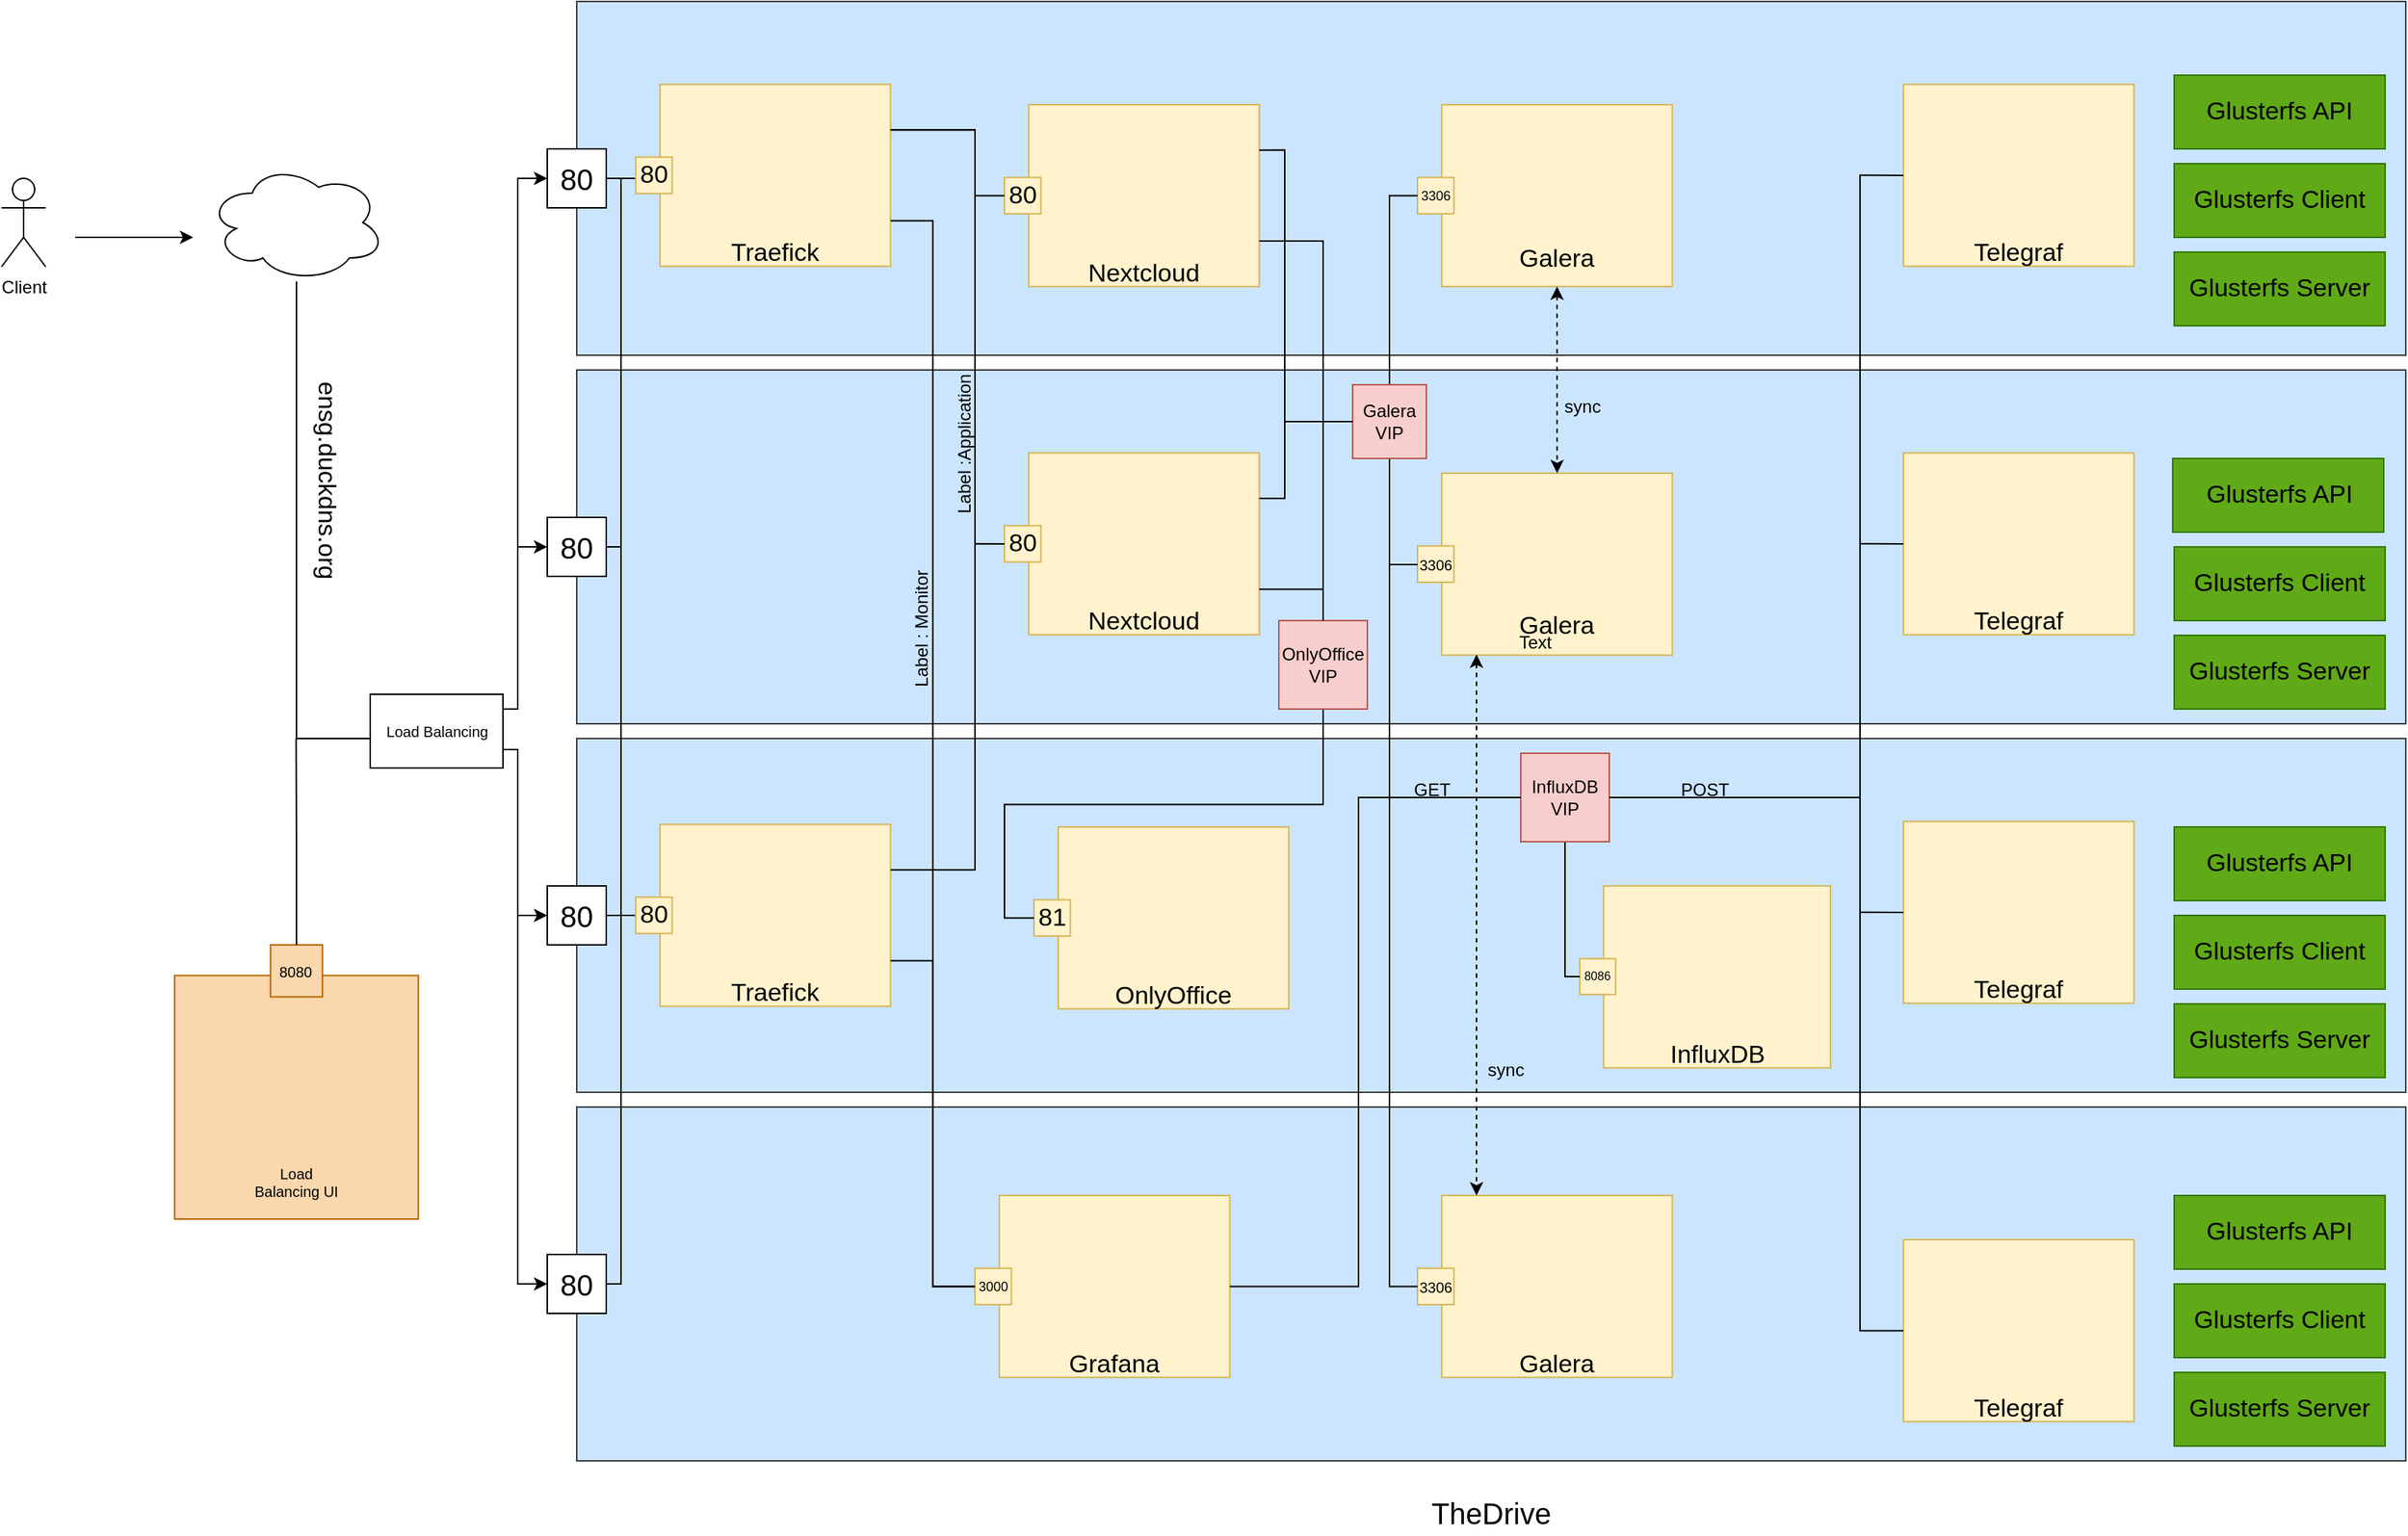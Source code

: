 <mxfile version="16.5.6" type="github">
  <diagram id="uSSf6d4gXcC3axAi4T38" name="Page-1">
    <mxGraphModel dx="920" dy="921" grid="1" gridSize="10" guides="1" tooltips="1" connect="1" arrows="1" fold="1" page="1" pageScale="1" pageWidth="827" pageHeight="1169" math="0" shadow="0">
      <root>
        <mxCell id="0" />
        <mxCell id="1" parent="0" />
        <mxCell id="GVOFtaDocg-hXBosBqJG-1" value="Client" style="shape=umlActor;verticalLabelPosition=bottom;verticalAlign=top;html=1;outlineConnect=0;" parent="1" vertex="1">
          <mxGeometry x="30" y="140" width="30" height="60" as="geometry" />
        </mxCell>
        <mxCell id="GVOFtaDocg-hXBosBqJG-21" style="edgeStyle=orthogonalEdgeStyle;rounded=0;orthogonalLoop=1;jettySize=auto;html=1;fontSize=17;" parent="1" source="GVOFtaDocg-hXBosBqJG-2" edge="1">
          <mxGeometry relative="1" as="geometry">
            <mxPoint x="290" y="520" as="targetPoint" />
            <Array as="points">
              <mxPoint x="230" y="520" />
            </Array>
          </mxGeometry>
        </mxCell>
        <mxCell id="GVOFtaDocg-hXBosBqJG-2" value="" style="ellipse;shape=cloud;whiteSpace=wrap;html=1;" parent="1" vertex="1">
          <mxGeometry x="170" y="130" width="120" height="80" as="geometry" />
        </mxCell>
        <mxCell id="GVOFtaDocg-hXBosBqJG-4" value="" style="endArrow=classic;html=1;rounded=0;" parent="1" edge="1">
          <mxGeometry width="50" height="50" relative="1" as="geometry">
            <mxPoint x="80" y="180" as="sourcePoint" />
            <mxPoint x="160" y="180" as="targetPoint" />
          </mxGeometry>
        </mxCell>
        <mxCell id="GVOFtaDocg-hXBosBqJG-26" value="ensg.duckdns.org" style="text;html=1;strokeColor=none;fillColor=none;align=center;verticalAlign=middle;whiteSpace=wrap;rounded=0;fontSize=17;rotation=90;" parent="1" vertex="1">
          <mxGeometry x="220" y="330" width="60" height="30" as="geometry" />
        </mxCell>
        <mxCell id="GVOFtaDocg-hXBosBqJG-6" value="TheDrive" style="text;html=1;strokeColor=none;fillColor=none;align=center;verticalAlign=middle;whiteSpace=wrap;rounded=0;fontSize=20;" parent="1" vertex="1">
          <mxGeometry x="1010" y="1030" width="60" height="30" as="geometry" />
        </mxCell>
        <mxCell id="GVOFtaDocg-hXBosBqJG-7" value="" style="rounded=0;whiteSpace=wrap;html=1;fontSize=20;fillColor=#cce5ff;strokeColor=#36393d;" parent="1" vertex="1">
          <mxGeometry x="420" y="20" width="1240" height="240" as="geometry" />
        </mxCell>
        <mxCell id="GVOFtaDocg-hXBosBqJG-8" value="" style="rounded=0;whiteSpace=wrap;html=1;fontSize=20;fillColor=#cce5ff;strokeColor=#36393d;" parent="1" vertex="1">
          <mxGeometry x="420" y="270" width="1240" height="240" as="geometry" />
        </mxCell>
        <mxCell id="GVOFtaDocg-hXBosBqJG-9" value="" style="rounded=0;whiteSpace=wrap;html=1;fontSize=20;fillColor=#cce5ff;strokeColor=#36393d;" parent="1" vertex="1">
          <mxGeometry x="420" y="520" width="1240" height="240" as="geometry" />
        </mxCell>
        <mxCell id="GVOFtaDocg-hXBosBqJG-10" value="" style="rounded=0;whiteSpace=wrap;html=1;fontSize=20;fillColor=#cce5ff;strokeColor=#36393d;" parent="1" vertex="1">
          <mxGeometry x="420" y="770" width="1240" height="240" as="geometry" />
        </mxCell>
        <mxCell id="GVOFtaDocg-hXBosBqJG-188" style="edgeStyle=orthogonalEdgeStyle;rounded=0;orthogonalLoop=1;jettySize=auto;html=1;exitX=1;exitY=0.5;exitDx=0;exitDy=0;entryX=0;entryY=0.5;entryDx=0;entryDy=0;fontSize=17;startArrow=none;startFill=0;endArrow=none;endFill=0;" parent="1" source="GVOFtaDocg-hXBosBqJG-11" target="GVOFtaDocg-hXBosBqJG-96" edge="1">
          <mxGeometry relative="1" as="geometry" />
        </mxCell>
        <mxCell id="GVOFtaDocg-hXBosBqJG-189" style="edgeStyle=orthogonalEdgeStyle;rounded=0;orthogonalLoop=1;jettySize=auto;html=1;exitX=1;exitY=0.5;exitDx=0;exitDy=0;entryX=0;entryY=0.5;entryDx=0;entryDy=0;fontSize=17;startArrow=none;startFill=0;endArrow=none;endFill=0;" parent="1" source="GVOFtaDocg-hXBosBqJG-11" target="GVOFtaDocg-hXBosBqJG-37" edge="1">
          <mxGeometry relative="1" as="geometry">
            <Array as="points">
              <mxPoint x="450" y="140" />
              <mxPoint x="450" y="640" />
            </Array>
          </mxGeometry>
        </mxCell>
        <mxCell id="GVOFtaDocg-hXBosBqJG-11" value="80" style="whiteSpace=wrap;html=1;aspect=fixed;fontSize=20;" parent="1" vertex="1">
          <mxGeometry x="400" y="120" width="40" height="40" as="geometry" />
        </mxCell>
        <mxCell id="GVOFtaDocg-hXBosBqJG-190" style="edgeStyle=orthogonalEdgeStyle;rounded=0;orthogonalLoop=1;jettySize=auto;html=1;exitX=1;exitY=0.5;exitDx=0;exitDy=0;fontSize=17;startArrow=none;startFill=0;endArrow=none;endFill=0;" parent="1" source="GVOFtaDocg-hXBosBqJG-12" edge="1">
          <mxGeometry relative="1" as="geometry">
            <mxPoint x="450" y="389.952" as="targetPoint" />
          </mxGeometry>
        </mxCell>
        <mxCell id="GVOFtaDocg-hXBosBqJG-12" value="80" style="whiteSpace=wrap;html=1;aspect=fixed;fontSize=20;" parent="1" vertex="1">
          <mxGeometry x="400" y="370" width="40" height="40" as="geometry" />
        </mxCell>
        <mxCell id="GVOFtaDocg-hXBosBqJG-191" style="edgeStyle=orthogonalEdgeStyle;rounded=0;orthogonalLoop=1;jettySize=auto;html=1;exitX=1;exitY=0.5;exitDx=0;exitDy=0;fontSize=17;startArrow=none;startFill=0;endArrow=none;endFill=0;" parent="1" source="GVOFtaDocg-hXBosBqJG-13" edge="1">
          <mxGeometry relative="1" as="geometry">
            <mxPoint x="450" y="639.952" as="targetPoint" />
          </mxGeometry>
        </mxCell>
        <mxCell id="GVOFtaDocg-hXBosBqJG-13" value="80" style="whiteSpace=wrap;html=1;aspect=fixed;fontSize=20;" parent="1" vertex="1">
          <mxGeometry x="400" y="620" width="40" height="40" as="geometry" />
        </mxCell>
        <mxCell id="GVOFtaDocg-hXBosBqJG-192" style="edgeStyle=orthogonalEdgeStyle;rounded=0;orthogonalLoop=1;jettySize=auto;html=1;exitX=1;exitY=0.5;exitDx=0;exitDy=0;fontSize=17;startArrow=none;startFill=0;endArrow=none;endFill=0;" parent="1" source="GVOFtaDocg-hXBosBqJG-14" edge="1">
          <mxGeometry relative="1" as="geometry">
            <mxPoint x="450" y="640.0" as="targetPoint" />
            <Array as="points">
              <mxPoint x="450" y="890" />
            </Array>
          </mxGeometry>
        </mxCell>
        <mxCell id="GVOFtaDocg-hXBosBqJG-14" value="80" style="whiteSpace=wrap;html=1;aspect=fixed;fontSize=20;" parent="1" vertex="1">
          <mxGeometry x="400" y="870" width="40" height="40" as="geometry" />
        </mxCell>
        <mxCell id="GVOFtaDocg-hXBosBqJG-22" style="edgeStyle=orthogonalEdgeStyle;rounded=0;orthogonalLoop=1;jettySize=auto;html=1;exitX=0.75;exitY=0;exitDx=0;exitDy=0;entryX=0;entryY=0.5;entryDx=0;entryDy=0;fontSize=17;" parent="1" target="GVOFtaDocg-hXBosBqJG-11" edge="1">
          <mxGeometry relative="1" as="geometry">
            <mxPoint x="370" y="500" as="sourcePoint" />
            <Array as="points">
              <mxPoint x="380" y="500" />
              <mxPoint x="380" y="140" />
            </Array>
          </mxGeometry>
        </mxCell>
        <mxCell id="GVOFtaDocg-hXBosBqJG-23" style="edgeStyle=orthogonalEdgeStyle;rounded=0;orthogonalLoop=1;jettySize=auto;html=1;exitX=1;exitY=0;exitDx=0;exitDy=0;entryX=0;entryY=0.5;entryDx=0;entryDy=0;fontSize=17;" parent="1" target="GVOFtaDocg-hXBosBqJG-12" edge="1">
          <mxGeometry relative="1" as="geometry">
            <mxPoint x="380" y="500" as="sourcePoint" />
            <Array as="points">
              <mxPoint x="380" y="390" />
            </Array>
          </mxGeometry>
        </mxCell>
        <mxCell id="GVOFtaDocg-hXBosBqJG-24" style="edgeStyle=orthogonalEdgeStyle;rounded=0;orthogonalLoop=1;jettySize=auto;html=1;exitX=1;exitY=0.75;exitDx=0;exitDy=0;entryX=0;entryY=0.5;entryDx=0;entryDy=0;fontSize=17;" parent="1" source="GVOFtaDocg-hXBosBqJG-207" target="GVOFtaDocg-hXBosBqJG-14" edge="1">
          <mxGeometry relative="1" as="geometry">
            <mxPoint x="370" y="540" as="sourcePoint" />
            <Array as="points">
              <mxPoint x="380" y="527" />
              <mxPoint x="380" y="890" />
            </Array>
          </mxGeometry>
        </mxCell>
        <mxCell id="GVOFtaDocg-hXBosBqJG-25" style="edgeStyle=orthogonalEdgeStyle;rounded=0;orthogonalLoop=1;jettySize=auto;html=1;exitX=1;exitY=1;exitDx=0;exitDy=0;entryX=0;entryY=0.5;entryDx=0;entryDy=0;fontSize=17;" parent="1" target="GVOFtaDocg-hXBosBqJG-13" edge="1">
          <mxGeometry relative="1" as="geometry">
            <mxPoint x="380" y="540" as="sourcePoint" />
            <Array as="points">
              <mxPoint x="380" y="640" />
            </Array>
          </mxGeometry>
        </mxCell>
        <mxCell id="GVOFtaDocg-hXBosBqJG-35" value="" style="group" parent="1" vertex="1" connectable="0">
          <mxGeometry x="460" y="578.25" width="172.74" height="127.5" as="geometry" />
        </mxCell>
        <mxCell id="GVOFtaDocg-hXBosBqJG-36" value="" style="rounded=0;whiteSpace=wrap;html=1;labelBackgroundColor=#99FFFF;fontSize=17;fillColor=#fff2cc;strokeColor=#d6b656;" parent="GVOFtaDocg-hXBosBqJG-35" vertex="1">
          <mxGeometry x="16.451" width="156.289" height="123.387" as="geometry" />
        </mxCell>
        <mxCell id="GVOFtaDocg-hXBosBqJG-37" value="80" style="whiteSpace=wrap;html=1;aspect=fixed;labelBackgroundColor=none;fontSize=17;fillColor=#fff2cc;strokeColor=#d6b656;" parent="GVOFtaDocg-hXBosBqJG-35" vertex="1">
          <mxGeometry y="49.355" width="24.677" height="24.677" as="geometry" />
        </mxCell>
        <mxCell id="GVOFtaDocg-hXBosBqJG-38" value="Traefick" style="text;html=1;align=center;verticalAlign=middle;whiteSpace=wrap;rounded=0;labelBackgroundColor=none;fontSize=17;" parent="GVOFtaDocg-hXBosBqJG-35" vertex="1">
          <mxGeometry x="69.919" y="102.823" width="49.354" height="24.677" as="geometry" />
        </mxCell>
        <mxCell id="GVOFtaDocg-hXBosBqJG-55" value="" style="group" parent="1" vertex="1" connectable="0">
          <mxGeometry x="1503" y="130" width="143" height="110" as="geometry" />
        </mxCell>
        <mxCell id="GVOFtaDocg-hXBosBqJG-52" value="" style="group" parent="GVOFtaDocg-hXBosBqJG-55" vertex="1" connectable="0">
          <mxGeometry y="60" width="143" height="50" as="geometry" />
        </mxCell>
        <mxCell id="GVOFtaDocg-hXBosBqJG-45" value="" style="rounded=0;whiteSpace=wrap;html=1;labelBackgroundColor=none;fontSize=17;fillColor=#60a917;strokeColor=#2D7600;fontColor=#ffffff;" parent="GVOFtaDocg-hXBosBqJG-52" vertex="1">
          <mxGeometry width="143" height="50" as="geometry" />
        </mxCell>
        <mxCell id="GVOFtaDocg-hXBosBqJG-46" value="Glusterfs Server" style="text;html=1;strokeColor=none;fillColor=none;align=center;verticalAlign=middle;whiteSpace=wrap;rounded=0;labelBackgroundColor=none;fontSize=17;" parent="GVOFtaDocg-hXBosBqJG-52" vertex="1">
          <mxGeometry y="10" width="143" height="30" as="geometry" />
        </mxCell>
        <mxCell id="GVOFtaDocg-hXBosBqJG-54" value="" style="group" parent="GVOFtaDocg-hXBosBqJG-55" vertex="1" connectable="0">
          <mxGeometry width="143" height="50" as="geometry" />
        </mxCell>
        <mxCell id="GVOFtaDocg-hXBosBqJG-49" value="" style="rounded=0;whiteSpace=wrap;html=1;labelBackgroundColor=none;fontSize=17;fillColor=#60a917;strokeColor=#2D7600;fontColor=#ffffff;" parent="GVOFtaDocg-hXBosBqJG-54" vertex="1">
          <mxGeometry width="143" height="50" as="geometry" />
        </mxCell>
        <mxCell id="GVOFtaDocg-hXBosBqJG-50" value="Glusterfs Client" style="text;html=1;strokeColor=none;fillColor=none;align=center;verticalAlign=middle;whiteSpace=wrap;rounded=0;labelBackgroundColor=none;fontSize=17;" parent="GVOFtaDocg-hXBosBqJG-54" vertex="1">
          <mxGeometry y="10" width="143" height="30" as="geometry" />
        </mxCell>
        <mxCell id="GVOFtaDocg-hXBosBqJG-56" value="" style="group" parent="1" vertex="1" connectable="0">
          <mxGeometry x="1503" y="390" width="143" height="110" as="geometry" />
        </mxCell>
        <mxCell id="GVOFtaDocg-hXBosBqJG-57" value="" style="group" parent="GVOFtaDocg-hXBosBqJG-56" vertex="1" connectable="0">
          <mxGeometry y="60" width="143" height="50" as="geometry" />
        </mxCell>
        <mxCell id="GVOFtaDocg-hXBosBqJG-58" value="" style="rounded=0;whiteSpace=wrap;html=1;labelBackgroundColor=none;fontSize=17;fillColor=#60a917;strokeColor=#2D7600;fontColor=#ffffff;" parent="GVOFtaDocg-hXBosBqJG-57" vertex="1">
          <mxGeometry width="143" height="50" as="geometry" />
        </mxCell>
        <mxCell id="GVOFtaDocg-hXBosBqJG-59" value="Glusterfs Server" style="text;html=1;strokeColor=none;fillColor=none;align=center;verticalAlign=middle;whiteSpace=wrap;rounded=0;labelBackgroundColor=none;fontSize=17;" parent="GVOFtaDocg-hXBosBqJG-57" vertex="1">
          <mxGeometry y="10" width="143" height="30" as="geometry" />
        </mxCell>
        <mxCell id="GVOFtaDocg-hXBosBqJG-60" value="" style="group" parent="GVOFtaDocg-hXBosBqJG-56" vertex="1" connectable="0">
          <mxGeometry width="143" height="50" as="geometry" />
        </mxCell>
        <mxCell id="GVOFtaDocg-hXBosBqJG-61" value="" style="rounded=0;whiteSpace=wrap;html=1;labelBackgroundColor=none;fontSize=17;fillColor=#60a917;strokeColor=#2D7600;fontColor=#ffffff;" parent="GVOFtaDocg-hXBosBqJG-60" vertex="1">
          <mxGeometry width="143" height="50" as="geometry" />
        </mxCell>
        <mxCell id="GVOFtaDocg-hXBosBqJG-62" value="Glusterfs Client" style="text;html=1;strokeColor=none;fillColor=none;align=center;verticalAlign=middle;whiteSpace=wrap;rounded=0;labelBackgroundColor=none;fontSize=17;" parent="GVOFtaDocg-hXBosBqJG-60" vertex="1">
          <mxGeometry y="10" width="143" height="30" as="geometry" />
        </mxCell>
        <mxCell id="GVOFtaDocg-hXBosBqJG-64" value="" style="group" parent="1" vertex="1" connectable="0">
          <mxGeometry x="1503" y="640" width="143" height="110" as="geometry" />
        </mxCell>
        <mxCell id="GVOFtaDocg-hXBosBqJG-65" value="" style="group" parent="GVOFtaDocg-hXBosBqJG-64" vertex="1" connectable="0">
          <mxGeometry y="60" width="143" height="50" as="geometry" />
        </mxCell>
        <mxCell id="GVOFtaDocg-hXBosBqJG-66" value="" style="rounded=0;whiteSpace=wrap;html=1;labelBackgroundColor=none;fontSize=17;fillColor=#60a917;strokeColor=#2D7600;fontColor=#ffffff;" parent="GVOFtaDocg-hXBosBqJG-65" vertex="1">
          <mxGeometry width="143" height="50" as="geometry" />
        </mxCell>
        <mxCell id="GVOFtaDocg-hXBosBqJG-67" value="Glusterfs Server" style="text;html=1;strokeColor=none;fillColor=none;align=center;verticalAlign=middle;whiteSpace=wrap;rounded=0;labelBackgroundColor=none;fontSize=17;" parent="GVOFtaDocg-hXBosBqJG-65" vertex="1">
          <mxGeometry y="10" width="143" height="30" as="geometry" />
        </mxCell>
        <mxCell id="GVOFtaDocg-hXBosBqJG-68" value="" style="group" parent="GVOFtaDocg-hXBosBqJG-64" vertex="1" connectable="0">
          <mxGeometry width="143" height="50" as="geometry" />
        </mxCell>
        <mxCell id="GVOFtaDocg-hXBosBqJG-69" value="" style="rounded=0;whiteSpace=wrap;html=1;labelBackgroundColor=none;fontSize=17;fillColor=#60a917;strokeColor=#2D7600;fontColor=#ffffff;" parent="GVOFtaDocg-hXBosBqJG-68" vertex="1">
          <mxGeometry width="143" height="50" as="geometry" />
        </mxCell>
        <mxCell id="GVOFtaDocg-hXBosBqJG-70" value="Glusterfs Client" style="text;html=1;strokeColor=none;fillColor=none;align=center;verticalAlign=middle;whiteSpace=wrap;rounded=0;labelBackgroundColor=none;fontSize=17;" parent="GVOFtaDocg-hXBosBqJG-68" vertex="1">
          <mxGeometry y="10" width="143" height="30" as="geometry" />
        </mxCell>
        <mxCell id="GVOFtaDocg-hXBosBqJG-72" value="" style="group" parent="1" vertex="1" connectable="0">
          <mxGeometry x="1503" y="950" width="143" height="50" as="geometry" />
        </mxCell>
        <mxCell id="GVOFtaDocg-hXBosBqJG-73" value="" style="rounded=0;whiteSpace=wrap;html=1;labelBackgroundColor=none;fontSize=17;fillColor=#60a917;strokeColor=#2D7600;fontColor=#ffffff;" parent="GVOFtaDocg-hXBosBqJG-72" vertex="1">
          <mxGeometry width="143" height="50" as="geometry" />
        </mxCell>
        <mxCell id="GVOFtaDocg-hXBosBqJG-74" value="Glusterfs Server" style="text;html=1;strokeColor=none;fillColor=none;align=center;verticalAlign=middle;whiteSpace=wrap;rounded=0;labelBackgroundColor=none;fontSize=17;" parent="GVOFtaDocg-hXBosBqJG-72" vertex="1">
          <mxGeometry y="10" width="143" height="30" as="geometry" />
        </mxCell>
        <mxCell id="GVOFtaDocg-hXBosBqJG-75" value="" style="group" parent="1" vertex="1" connectable="0">
          <mxGeometry x="1503" y="890" width="143" height="50" as="geometry" />
        </mxCell>
        <mxCell id="GVOFtaDocg-hXBosBqJG-76" value="" style="rounded=0;whiteSpace=wrap;html=1;labelBackgroundColor=none;fontSize=17;fillColor=#60a917;strokeColor=#2D7600;fontColor=#ffffff;" parent="GVOFtaDocg-hXBosBqJG-75" vertex="1">
          <mxGeometry width="143" height="50" as="geometry" />
        </mxCell>
        <mxCell id="GVOFtaDocg-hXBosBqJG-77" value="Glusterfs Client" style="text;html=1;strokeColor=none;fillColor=none;align=center;verticalAlign=middle;whiteSpace=wrap;rounded=0;labelBackgroundColor=none;fontSize=17;" parent="GVOFtaDocg-hXBosBqJG-75" vertex="1">
          <mxGeometry y="10" width="143" height="30" as="geometry" />
        </mxCell>
        <mxCell id="GVOFtaDocg-hXBosBqJG-79" value="" style="group" parent="1" vertex="1" connectable="0">
          <mxGeometry x="1503" y="830" width="143" height="50" as="geometry" />
        </mxCell>
        <mxCell id="GVOFtaDocg-hXBosBqJG-80" value="" style="rounded=0;whiteSpace=wrap;html=1;labelBackgroundColor=none;fontSize=17;fillColor=#60a917;strokeColor=#2D7600;fontColor=#ffffff;" parent="GVOFtaDocg-hXBosBqJG-79" vertex="1">
          <mxGeometry width="143" height="50" as="geometry" />
        </mxCell>
        <mxCell id="GVOFtaDocg-hXBosBqJG-81" value="Glusterfs API" style="text;html=1;strokeColor=none;fillColor=none;align=center;verticalAlign=middle;whiteSpace=wrap;rounded=0;labelBackgroundColor=none;fontSize=17;" parent="GVOFtaDocg-hXBosBqJG-79" vertex="1">
          <mxGeometry y="10" width="143" height="30" as="geometry" />
        </mxCell>
        <mxCell id="GVOFtaDocg-hXBosBqJG-83" value="" style="group" parent="1" vertex="1" connectable="0">
          <mxGeometry x="1503" y="580" width="143" height="50" as="geometry" />
        </mxCell>
        <mxCell id="GVOFtaDocg-hXBosBqJG-84" value="" style="rounded=0;whiteSpace=wrap;html=1;labelBackgroundColor=none;fontSize=17;fillColor=#60a917;strokeColor=#2D7600;fontColor=#ffffff;" parent="GVOFtaDocg-hXBosBqJG-83" vertex="1">
          <mxGeometry width="143" height="50" as="geometry" />
        </mxCell>
        <mxCell id="GVOFtaDocg-hXBosBqJG-85" value="Glusterfs API" style="text;html=1;strokeColor=none;fillColor=none;align=center;verticalAlign=middle;whiteSpace=wrap;rounded=0;labelBackgroundColor=none;fontSize=17;" parent="GVOFtaDocg-hXBosBqJG-83" vertex="1">
          <mxGeometry y="10" width="143" height="30" as="geometry" />
        </mxCell>
        <mxCell id="GVOFtaDocg-hXBosBqJG-86" value="" style="group" parent="1" vertex="1" connectable="0">
          <mxGeometry x="1270" y="330" width="143" height="50" as="geometry" />
        </mxCell>
        <mxCell id="GVOFtaDocg-hXBosBqJG-87" value="" style="rounded=0;whiteSpace=wrap;html=1;labelBackgroundColor=none;fontSize=17;fillColor=#60a917;strokeColor=#2D7600;fontColor=#ffffff;" parent="GVOFtaDocg-hXBosBqJG-86" vertex="1">
          <mxGeometry x="232" width="143" height="50" as="geometry" />
        </mxCell>
        <mxCell id="GVOFtaDocg-hXBosBqJG-88" value="Glusterfs API" style="text;html=1;strokeColor=none;fillColor=none;align=center;verticalAlign=middle;whiteSpace=wrap;rounded=0;labelBackgroundColor=none;fontSize=17;" parent="GVOFtaDocg-hXBosBqJG-86" vertex="1">
          <mxGeometry x="233" y="10" width="143" height="30" as="geometry" />
        </mxCell>
        <mxCell id="GVOFtaDocg-hXBosBqJG-89" value="" style="group" parent="1" vertex="1" connectable="0">
          <mxGeometry x="1503" y="70" width="143" height="50" as="geometry" />
        </mxCell>
        <mxCell id="GVOFtaDocg-hXBosBqJG-90" value="" style="rounded=0;whiteSpace=wrap;html=1;labelBackgroundColor=none;fontSize=17;fillColor=#60a917;strokeColor=#2D7600;fontColor=#ffffff;" parent="GVOFtaDocg-hXBosBqJG-89" vertex="1">
          <mxGeometry width="143" height="50" as="geometry" />
        </mxCell>
        <mxCell id="GVOFtaDocg-hXBosBqJG-91" value="Glusterfs API" style="text;html=1;strokeColor=none;fillColor=none;align=center;verticalAlign=middle;whiteSpace=wrap;rounded=0;labelBackgroundColor=none;fontSize=17;" parent="GVOFtaDocg-hXBosBqJG-89" vertex="1">
          <mxGeometry y="10" width="143" height="30" as="geometry" />
        </mxCell>
        <mxCell id="GVOFtaDocg-hXBosBqJG-94" value="" style="group" parent="1" vertex="1" connectable="0">
          <mxGeometry x="460" y="76.25" width="172.74" height="127.5" as="geometry" />
        </mxCell>
        <mxCell id="GVOFtaDocg-hXBosBqJG-95" value="" style="rounded=0;whiteSpace=wrap;html=1;labelBackgroundColor=#99FFFF;fontSize=17;fillColor=#fff2cc;strokeColor=#d6b656;" parent="GVOFtaDocg-hXBosBqJG-94" vertex="1">
          <mxGeometry x="16.451" width="156.289" height="123.387" as="geometry" />
        </mxCell>
        <mxCell id="GVOFtaDocg-hXBosBqJG-96" value="80" style="whiteSpace=wrap;html=1;aspect=fixed;labelBackgroundColor=none;fontSize=17;fillColor=#fff2cc;strokeColor=#d6b656;" parent="GVOFtaDocg-hXBosBqJG-94" vertex="1">
          <mxGeometry y="49.355" width="24.677" height="24.677" as="geometry" />
        </mxCell>
        <mxCell id="GVOFtaDocg-hXBosBqJG-97" value="Traefick" style="text;html=1;align=center;verticalAlign=middle;whiteSpace=wrap;rounded=0;labelBackgroundColor=none;fontSize=17;" parent="GVOFtaDocg-hXBosBqJG-94" vertex="1">
          <mxGeometry x="69.919" y="102.823" width="49.354" height="24.677" as="geometry" />
        </mxCell>
        <mxCell id="GVOFtaDocg-hXBosBqJG-98" value="" style="group" parent="1" vertex="1" connectable="0">
          <mxGeometry x="1303" y="76.25" width="172.74" height="127.5" as="geometry" />
        </mxCell>
        <mxCell id="GVOFtaDocg-hXBosBqJG-99" value="" style="rounded=0;whiteSpace=wrap;html=1;labelBackgroundColor=#99FFFF;fontSize=17;fillColor=#fff2cc;strokeColor=#d6b656;" parent="GVOFtaDocg-hXBosBqJG-98" vertex="1">
          <mxGeometry x="16.451" width="156.289" height="123.387" as="geometry" />
        </mxCell>
        <mxCell id="GVOFtaDocg-hXBosBqJG-101" value="Telegraf" style="text;html=1;align=center;verticalAlign=middle;whiteSpace=wrap;rounded=0;labelBackgroundColor=none;fontSize=17;" parent="GVOFtaDocg-hXBosBqJG-98" vertex="1">
          <mxGeometry x="69.919" y="102.823" width="49.354" height="24.677" as="geometry" />
        </mxCell>
        <mxCell id="GVOFtaDocg-hXBosBqJG-119" value="" style="group" parent="1" vertex="1" connectable="0">
          <mxGeometry x="1303" y="326.25" width="172.74" height="127.5" as="geometry" />
        </mxCell>
        <mxCell id="GVOFtaDocg-hXBosBqJG-120" value="" style="rounded=0;whiteSpace=wrap;html=1;labelBackgroundColor=#99FFFF;fontSize=17;fillColor=#fff2cc;strokeColor=#d6b656;" parent="GVOFtaDocg-hXBosBqJG-119" vertex="1">
          <mxGeometry x="16.451" width="156.289" height="123.387" as="geometry" />
        </mxCell>
        <mxCell id="GVOFtaDocg-hXBosBqJG-122" value="Telegraf" style="text;html=1;align=center;verticalAlign=middle;whiteSpace=wrap;rounded=0;labelBackgroundColor=none;fontSize=17;" parent="GVOFtaDocg-hXBosBqJG-119" vertex="1">
          <mxGeometry x="69.919" y="102.823" width="49.354" height="24.677" as="geometry" />
        </mxCell>
        <mxCell id="GVOFtaDocg-hXBosBqJG-123" value="" style="group" parent="1" vertex="1" connectable="0">
          <mxGeometry x="1303" y="576.25" width="172.74" height="127.5" as="geometry" />
        </mxCell>
        <mxCell id="GVOFtaDocg-hXBosBqJG-124" value="" style="rounded=0;whiteSpace=wrap;html=1;labelBackgroundColor=#99FFFF;fontSize=17;fillColor=#fff2cc;strokeColor=#d6b656;" parent="GVOFtaDocg-hXBosBqJG-123" vertex="1">
          <mxGeometry x="16.451" width="156.289" height="123.387" as="geometry" />
        </mxCell>
        <mxCell id="GVOFtaDocg-hXBosBqJG-126" value="Telegraf" style="text;html=1;align=center;verticalAlign=middle;whiteSpace=wrap;rounded=0;labelBackgroundColor=none;fontSize=17;" parent="GVOFtaDocg-hXBosBqJG-123" vertex="1">
          <mxGeometry x="69.919" y="102.823" width="49.354" height="24.677" as="geometry" />
        </mxCell>
        <mxCell id="GVOFtaDocg-hXBosBqJG-127" value="" style="group" parent="1" vertex="1" connectable="0">
          <mxGeometry x="1303" y="860" width="172.74" height="127.5" as="geometry" />
        </mxCell>
        <mxCell id="GVOFtaDocg-hXBosBqJG-128" value="" style="rounded=0;whiteSpace=wrap;html=1;labelBackgroundColor=#99FFFF;fontSize=17;fillColor=#fff2cc;strokeColor=#d6b656;" parent="GVOFtaDocg-hXBosBqJG-127" vertex="1">
          <mxGeometry x="16.451" width="156.289" height="123.387" as="geometry" />
        </mxCell>
        <mxCell id="GVOFtaDocg-hXBosBqJG-130" value="Telegraf" style="text;html=1;align=center;verticalAlign=middle;whiteSpace=wrap;rounded=0;labelBackgroundColor=none;fontSize=17;" parent="GVOFtaDocg-hXBosBqJG-127" vertex="1">
          <mxGeometry x="69.919" y="102.823" width="49.354" height="24.677" as="geometry" />
        </mxCell>
        <mxCell id="GVOFtaDocg-hXBosBqJG-131" value="" style="group" parent="1" vertex="1" connectable="0">
          <mxGeometry x="1100" y="620" width="170" height="127.5" as="geometry" />
        </mxCell>
        <mxCell id="GVOFtaDocg-hXBosBqJG-132" value="" style="rounded=0;whiteSpace=wrap;html=1;labelBackgroundColor=#99FFFF;fontSize=17;fillColor=#fff2cc;strokeColor=#d6b656;" parent="GVOFtaDocg-hXBosBqJG-131" vertex="1">
          <mxGeometry x="16.19" width="153.81" height="123.387" as="geometry" />
        </mxCell>
        <mxCell id="GVOFtaDocg-hXBosBqJG-133" value="8086" style="whiteSpace=wrap;html=1;aspect=fixed;labelBackgroundColor=none;fontSize=8;fillColor=#fff2cc;strokeColor=#d6b656;" parent="GVOFtaDocg-hXBosBqJG-131" vertex="1">
          <mxGeometry y="49.355" width="24.286" height="24.286" as="geometry" />
        </mxCell>
        <mxCell id="GVOFtaDocg-hXBosBqJG-134" value="InfluxDB" style="text;html=1;align=center;verticalAlign=middle;whiteSpace=wrap;rounded=0;labelBackgroundColor=none;fontSize=17;" parent="GVOFtaDocg-hXBosBqJG-131" vertex="1">
          <mxGeometry x="68.81" y="102.823" width="48.571" height="24.677" as="geometry" />
        </mxCell>
        <mxCell id="GVOFtaDocg-hXBosBqJG-139" value="" style="group" parent="1" vertex="1" connectable="0">
          <mxGeometry x="690" y="830" width="172.74" height="127.5" as="geometry" />
        </mxCell>
        <mxCell id="GVOFtaDocg-hXBosBqJG-140" value="" style="rounded=0;whiteSpace=wrap;html=1;labelBackgroundColor=#99FFFF;fontSize=17;fillColor=#fff2cc;strokeColor=#d6b656;" parent="GVOFtaDocg-hXBosBqJG-139" vertex="1">
          <mxGeometry x="16.451" width="156.289" height="123.387" as="geometry" />
        </mxCell>
        <mxCell id="GVOFtaDocg-hXBosBqJG-141" value="3000" style="whiteSpace=wrap;html=1;aspect=fixed;labelBackgroundColor=none;fontSize=9;fillColor=#fff2cc;strokeColor=#d6b656;" parent="GVOFtaDocg-hXBosBqJG-139" vertex="1">
          <mxGeometry y="49.355" width="24.677" height="24.677" as="geometry" />
        </mxCell>
        <mxCell id="GVOFtaDocg-hXBosBqJG-142" value="Grafana" style="text;html=1;align=center;verticalAlign=middle;whiteSpace=wrap;rounded=0;labelBackgroundColor=none;fontSize=17;" parent="GVOFtaDocg-hXBosBqJG-139" vertex="1">
          <mxGeometry x="69.919" y="102.823" width="49.354" height="24.677" as="geometry" />
        </mxCell>
        <mxCell id="GVOFtaDocg-hXBosBqJG-144" style="edgeStyle=orthogonalEdgeStyle;rounded=0;orthogonalLoop=1;jettySize=auto;html=1;exitX=1;exitY=0.75;exitDx=0;exitDy=0;entryX=0;entryY=0.5;entryDx=0;entryDy=0;fontSize=17;endArrow=none;endFill=0;" parent="1" source="GVOFtaDocg-hXBosBqJG-95" target="GVOFtaDocg-hXBosBqJG-141" edge="1">
          <mxGeometry relative="1" as="geometry" />
        </mxCell>
        <mxCell id="GVOFtaDocg-hXBosBqJG-146" style="edgeStyle=orthogonalEdgeStyle;rounded=0;orthogonalLoop=1;jettySize=auto;html=1;exitX=1;exitY=0.75;exitDx=0;exitDy=0;entryX=0;entryY=0.5;entryDx=0;entryDy=0;fontSize=17;endArrow=none;endFill=0;" parent="1" source="GVOFtaDocg-hXBosBqJG-36" target="GVOFtaDocg-hXBosBqJG-141" edge="1">
          <mxGeometry relative="1" as="geometry" />
        </mxCell>
        <mxCell id="GVOFtaDocg-hXBosBqJG-147" value="" style="group" parent="1" vertex="1" connectable="0">
          <mxGeometry x="710" y="90" width="172.74" height="127.5" as="geometry" />
        </mxCell>
        <mxCell id="GVOFtaDocg-hXBosBqJG-148" value="" style="rounded=0;whiteSpace=wrap;html=1;labelBackgroundColor=#99FFFF;fontSize=17;fillColor=#fff2cc;strokeColor=#d6b656;" parent="GVOFtaDocg-hXBosBqJG-147" vertex="1">
          <mxGeometry x="16.451" width="156.289" height="123.387" as="geometry" />
        </mxCell>
        <mxCell id="GVOFtaDocg-hXBosBqJG-149" value="80" style="whiteSpace=wrap;html=1;aspect=fixed;labelBackgroundColor=none;fontSize=17;fillColor=#fff2cc;strokeColor=#d6b656;" parent="GVOFtaDocg-hXBosBqJG-147" vertex="1">
          <mxGeometry y="49.355" width="24.677" height="24.677" as="geometry" />
        </mxCell>
        <mxCell id="GVOFtaDocg-hXBosBqJG-150" value="Nextcloud" style="text;html=1;align=center;verticalAlign=middle;whiteSpace=wrap;rounded=0;labelBackgroundColor=none;fontSize=17;" parent="GVOFtaDocg-hXBosBqJG-147" vertex="1">
          <mxGeometry x="69.919" y="102.823" width="49.354" height="24.677" as="geometry" />
        </mxCell>
        <mxCell id="GVOFtaDocg-hXBosBqJG-153" value="" style="group" parent="1" vertex="1" connectable="0">
          <mxGeometry x="710" y="326.25" width="172.74" height="127.5" as="geometry" />
        </mxCell>
        <mxCell id="GVOFtaDocg-hXBosBqJG-154" value="" style="rounded=0;whiteSpace=wrap;html=1;labelBackgroundColor=#99FFFF;fontSize=17;fillColor=#fff2cc;strokeColor=#d6b656;" parent="GVOFtaDocg-hXBosBqJG-153" vertex="1">
          <mxGeometry x="16.451" width="156.289" height="123.387" as="geometry" />
        </mxCell>
        <mxCell id="GVOFtaDocg-hXBosBqJG-155" value="80" style="whiteSpace=wrap;html=1;aspect=fixed;labelBackgroundColor=none;fontSize=17;fillColor=#fff2cc;strokeColor=#d6b656;" parent="GVOFtaDocg-hXBosBqJG-153" vertex="1">
          <mxGeometry y="49.355" width="24.677" height="24.677" as="geometry" />
        </mxCell>
        <mxCell id="GVOFtaDocg-hXBosBqJG-156" value="Nextcloud" style="text;html=1;align=center;verticalAlign=middle;whiteSpace=wrap;rounded=0;labelBackgroundColor=none;fontSize=17;" parent="GVOFtaDocg-hXBosBqJG-153" vertex="1">
          <mxGeometry x="69.919" y="102.823" width="49.354" height="24.677" as="geometry" />
        </mxCell>
        <mxCell id="GVOFtaDocg-hXBosBqJG-157" value="" style="group" parent="1" vertex="1" connectable="0">
          <mxGeometry x="730" y="580" width="172.74" height="127.5" as="geometry" />
        </mxCell>
        <mxCell id="GVOFtaDocg-hXBosBqJG-158" value="" style="rounded=0;whiteSpace=wrap;html=1;labelBackgroundColor=#99FFFF;fontSize=17;fillColor=#fff2cc;strokeColor=#d6b656;" parent="GVOFtaDocg-hXBosBqJG-157" vertex="1">
          <mxGeometry x="16.451" width="156.289" height="123.387" as="geometry" />
        </mxCell>
        <mxCell id="GVOFtaDocg-hXBosBqJG-159" value="81" style="whiteSpace=wrap;html=1;aspect=fixed;labelBackgroundColor=none;fontSize=17;fillColor=#fff2cc;strokeColor=#d6b656;" parent="GVOFtaDocg-hXBosBqJG-157" vertex="1">
          <mxGeometry y="49.355" width="24.677" height="24.677" as="geometry" />
        </mxCell>
        <mxCell id="GVOFtaDocg-hXBosBqJG-160" value="OnlyOffice" style="text;html=1;align=center;verticalAlign=middle;whiteSpace=wrap;rounded=0;labelBackgroundColor=none;fontSize=17;" parent="GVOFtaDocg-hXBosBqJG-157" vertex="1">
          <mxGeometry x="69.919" y="102.823" width="49.354" height="24.677" as="geometry" />
        </mxCell>
        <mxCell id="GVOFtaDocg-hXBosBqJG-161" value="" style="group" parent="1" vertex="1" connectable="0">
          <mxGeometry x="990" y="340" width="172.74" height="127.5" as="geometry" />
        </mxCell>
        <mxCell id="GVOFtaDocg-hXBosBqJG-162" value="" style="rounded=0;whiteSpace=wrap;html=1;labelBackgroundColor=#99FFFF;fontSize=17;fillColor=#fff2cc;strokeColor=#d6b656;" parent="GVOFtaDocg-hXBosBqJG-161" vertex="1">
          <mxGeometry x="16.451" width="156.289" height="123.387" as="geometry" />
        </mxCell>
        <mxCell id="GVOFtaDocg-hXBosBqJG-163" value="3306" style="whiteSpace=wrap;html=1;aspect=fixed;labelBackgroundColor=none;fontSize=10;fillColor=#fff2cc;strokeColor=#d6b656;" parent="GVOFtaDocg-hXBosBqJG-161" vertex="1">
          <mxGeometry y="49.355" width="24.677" height="24.677" as="geometry" />
        </mxCell>
        <mxCell id="GVOFtaDocg-hXBosBqJG-164" value="Galera" style="text;html=1;align=center;verticalAlign=middle;whiteSpace=wrap;rounded=0;labelBackgroundColor=none;fontSize=17;" parent="GVOFtaDocg-hXBosBqJG-161" vertex="1">
          <mxGeometry x="69.919" y="91.823" width="49.354" height="24.677" as="geometry" />
        </mxCell>
        <mxCell id="GVOFtaDocg-hXBosBqJG-167" value="" style="group" parent="1" vertex="1" connectable="0">
          <mxGeometry x="990" y="830" width="172.74" height="127.5" as="geometry" />
        </mxCell>
        <mxCell id="GVOFtaDocg-hXBosBqJG-168" value="" style="rounded=0;whiteSpace=wrap;html=1;labelBackgroundColor=#99FFFF;fontSize=17;fillColor=#fff2cc;strokeColor=#d6b656;" parent="GVOFtaDocg-hXBosBqJG-167" vertex="1">
          <mxGeometry x="16.451" width="156.289" height="123.387" as="geometry" />
        </mxCell>
        <mxCell id="GVOFtaDocg-hXBosBqJG-169" value="3306" style="whiteSpace=wrap;html=1;aspect=fixed;labelBackgroundColor=none;fontSize=10;fillColor=#fff2cc;strokeColor=#d6b656;" parent="GVOFtaDocg-hXBosBqJG-167" vertex="1">
          <mxGeometry y="49.355" width="24.677" height="24.677" as="geometry" />
        </mxCell>
        <mxCell id="GVOFtaDocg-hXBosBqJG-170" value="Galera" style="text;html=1;align=center;verticalAlign=middle;whiteSpace=wrap;rounded=0;labelBackgroundColor=none;fontSize=17;" parent="GVOFtaDocg-hXBosBqJG-167" vertex="1">
          <mxGeometry x="69.919" y="102.823" width="49.354" height="24.677" as="geometry" />
        </mxCell>
        <mxCell id="GVOFtaDocg-hXBosBqJG-171" value="" style="group" parent="1" vertex="1" connectable="0">
          <mxGeometry x="990" y="90" width="172.74" height="127.5" as="geometry" />
        </mxCell>
        <mxCell id="GVOFtaDocg-hXBosBqJG-172" value="" style="rounded=0;whiteSpace=wrap;html=1;labelBackgroundColor=#99FFFF;fontSize=17;fillColor=#fff2cc;strokeColor=#d6b656;" parent="GVOFtaDocg-hXBosBqJG-171" vertex="1">
          <mxGeometry x="16.451" width="156.289" height="123.387" as="geometry" />
        </mxCell>
        <mxCell id="GVOFtaDocg-hXBosBqJG-173" value="3306" style="whiteSpace=wrap;html=1;aspect=fixed;labelBackgroundColor=none;fontSize=9;fillColor=#fff2cc;strokeColor=#d6b656;" parent="GVOFtaDocg-hXBosBqJG-171" vertex="1">
          <mxGeometry y="49.355" width="24.677" height="24.677" as="geometry" />
        </mxCell>
        <mxCell id="GVOFtaDocg-hXBosBqJG-174" value="Galera" style="text;html=1;align=center;verticalAlign=middle;whiteSpace=wrap;rounded=0;labelBackgroundColor=none;fontSize=17;" parent="GVOFtaDocg-hXBosBqJG-171" vertex="1">
          <mxGeometry x="69.919" y="92.823" width="49.354" height="24.677" as="geometry" />
        </mxCell>
        <mxCell id="GVOFtaDocg-hXBosBqJG-176" style="edgeStyle=orthogonalEdgeStyle;rounded=0;orthogonalLoop=1;jettySize=auto;html=1;exitX=0.5;exitY=1;exitDx=0;exitDy=0;fontSize=17;endArrow=classic;endFill=1;startArrow=classic;startFill=1;dashed=1;" parent="1" source="GVOFtaDocg-hXBosBqJG-172" target="GVOFtaDocg-hXBosBqJG-162" edge="1">
          <mxGeometry relative="1" as="geometry" />
        </mxCell>
        <mxCell id="GVOFtaDocg-hXBosBqJG-177" style="edgeStyle=orthogonalEdgeStyle;rounded=0;orthogonalLoop=1;jettySize=auto;html=1;fontSize=17;startArrow=classic;startFill=1;endArrow=classic;endFill=1;dashed=1;" parent="1" edge="1">
          <mxGeometry relative="1" as="geometry">
            <mxPoint x="1030" y="463" as="sourcePoint" />
            <mxPoint x="1030" y="830" as="targetPoint" />
            <Array as="points">
              <mxPoint x="1030" y="463" />
              <mxPoint x="1030" y="830" />
            </Array>
          </mxGeometry>
        </mxCell>
        <mxCell id="GVOFtaDocg-hXBosBqJG-178" style="edgeStyle=orthogonalEdgeStyle;rounded=0;orthogonalLoop=1;jettySize=auto;html=1;exitX=1;exitY=0.25;exitDx=0;exitDy=0;entryX=0;entryY=0.5;entryDx=0;entryDy=0;fontSize=17;startArrow=none;startFill=0;endArrow=none;endFill=0;" parent="1" source="GVOFtaDocg-hXBosBqJG-95" target="GVOFtaDocg-hXBosBqJG-149" edge="1">
          <mxGeometry relative="1" as="geometry">
            <Array as="points">
              <mxPoint x="690" y="107" />
              <mxPoint x="690" y="152" />
            </Array>
          </mxGeometry>
        </mxCell>
        <mxCell id="GVOFtaDocg-hXBosBqJG-179" style="edgeStyle=orthogonalEdgeStyle;rounded=0;orthogonalLoop=1;jettySize=auto;html=1;exitX=1;exitY=0.25;exitDx=0;exitDy=0;entryX=0;entryY=0.5;entryDx=0;entryDy=0;fontSize=17;startArrow=none;startFill=0;endArrow=none;endFill=0;" parent="1" source="GVOFtaDocg-hXBosBqJG-95" target="GVOFtaDocg-hXBosBqJG-155" edge="1">
          <mxGeometry relative="1" as="geometry">
            <Array as="points">
              <mxPoint x="690" y="107" />
              <mxPoint x="690" y="388" />
            </Array>
          </mxGeometry>
        </mxCell>
        <mxCell id="GVOFtaDocg-hXBosBqJG-180" style="edgeStyle=orthogonalEdgeStyle;rounded=0;orthogonalLoop=1;jettySize=auto;html=1;entryX=0;entryY=0.5;entryDx=0;entryDy=0;fontSize=17;startArrow=none;startFill=0;endArrow=none;endFill=0;exitX=1;exitY=0.25;exitDx=0;exitDy=0;" parent="1" source="GVOFtaDocg-hXBosBqJG-36" target="GVOFtaDocg-hXBosBqJG-155" edge="1">
          <mxGeometry relative="1" as="geometry">
            <Array as="points">
              <mxPoint x="690" y="609" />
              <mxPoint x="690" y="388" />
            </Array>
          </mxGeometry>
        </mxCell>
        <mxCell id="GVOFtaDocg-hXBosBqJG-205" value="" style="group" parent="1" vertex="1" connectable="0">
          <mxGeometry x="147.38" y="660" width="165.25" height="186" as="geometry" />
        </mxCell>
        <mxCell id="GVOFtaDocg-hXBosBqJG-203" value="" style="group" parent="GVOFtaDocg-hXBosBqJG-205" vertex="1" connectable="0">
          <mxGeometry y="20.75" width="165.25" height="165.25" as="geometry" />
        </mxCell>
        <mxCell id="GVOFtaDocg-hXBosBqJG-201" value="" style="whiteSpace=wrap;html=1;aspect=fixed;labelBackgroundColor=none;fontSize=10;fillColor=#fad7ac;strokeColor=#b46504;" parent="GVOFtaDocg-hXBosBqJG-203" vertex="1">
          <mxGeometry width="165.25" height="165.25" as="geometry" />
        </mxCell>
        <mxCell id="GVOFtaDocg-hXBosBqJG-202" value="Load Balancing UI" style="text;html=1;strokeColor=none;fillColor=none;align=center;verticalAlign=middle;whiteSpace=wrap;rounded=0;labelBackgroundColor=none;fontSize=10;" parent="GVOFtaDocg-hXBosBqJG-203" vertex="1">
          <mxGeometry x="52.62" y="125.25" width="60" height="30" as="geometry" />
        </mxCell>
        <mxCell id="GVOFtaDocg-hXBosBqJG-204" value="8080" style="whiteSpace=wrap;html=1;aspect=fixed;labelBackgroundColor=none;fontSize=10;fillColor=#fad7ac;strokeColor=#b46504;" parent="GVOFtaDocg-hXBosBqJG-205" vertex="1">
          <mxGeometry x="65" width="35.25" height="35.25" as="geometry" />
        </mxCell>
        <mxCell id="GVOFtaDocg-hXBosBqJG-206" style="edgeStyle=orthogonalEdgeStyle;rounded=0;orthogonalLoop=1;jettySize=auto;html=1;exitX=0.5;exitY=0;exitDx=0;exitDy=0;fontSize=10;startArrow=none;startFill=0;endArrow=none;endFill=0;" parent="1" source="GVOFtaDocg-hXBosBqJG-204" edge="1">
          <mxGeometry relative="1" as="geometry">
            <mxPoint x="229.758" y="520" as="targetPoint" />
          </mxGeometry>
        </mxCell>
        <mxCell id="GVOFtaDocg-hXBosBqJG-207" value="" style="rounded=0;whiteSpace=wrap;html=1;labelBackgroundColor=none;fontSize=10;fillColor=default;" parent="1" vertex="1">
          <mxGeometry x="280" y="490" width="90" height="50" as="geometry" />
        </mxCell>
        <mxCell id="GVOFtaDocg-hXBosBqJG-193" value="Load Balancing" style="text;html=1;align=center;verticalAlign=middle;resizable=0;points=[];autosize=1;strokeColor=none;fillColor=none;fontSize=10;" parent="1" vertex="1">
          <mxGeometry x="285" y="505" width="80" height="20" as="geometry" />
        </mxCell>
        <mxCell id="nQq6Mu73GPhr8r00cV1I-2" style="edgeStyle=orthogonalEdgeStyle;rounded=0;orthogonalLoop=1;jettySize=auto;html=1;exitX=0.5;exitY=0;exitDx=0;exitDy=0;entryX=0;entryY=0.5;entryDx=0;entryDy=0;endArrow=none;endFill=0;" edge="1" parent="1" source="nQq6Mu73GPhr8r00cV1I-1" target="GVOFtaDocg-hXBosBqJG-173">
          <mxGeometry relative="1" as="geometry">
            <Array as="points">
              <mxPoint x="971" y="152" />
            </Array>
          </mxGeometry>
        </mxCell>
        <mxCell id="nQq6Mu73GPhr8r00cV1I-3" style="edgeStyle=orthogonalEdgeStyle;rounded=0;orthogonalLoop=1;jettySize=auto;html=1;exitX=0.5;exitY=1;exitDx=0;exitDy=0;endArrow=none;endFill=0;" edge="1" parent="1" source="nQq6Mu73GPhr8r00cV1I-1">
          <mxGeometry relative="1" as="geometry">
            <mxPoint x="990" y="402" as="targetPoint" />
            <Array as="points">
              <mxPoint x="971" y="402" />
              <mxPoint x="980" y="402" />
            </Array>
          </mxGeometry>
        </mxCell>
        <mxCell id="nQq6Mu73GPhr8r00cV1I-4" style="edgeStyle=orthogonalEdgeStyle;rounded=0;orthogonalLoop=1;jettySize=auto;html=1;exitX=0.5;exitY=1;exitDx=0;exitDy=0;entryX=0;entryY=0.5;entryDx=0;entryDy=0;endArrow=none;endFill=0;" edge="1" parent="1" source="nQq6Mu73GPhr8r00cV1I-1" target="GVOFtaDocg-hXBosBqJG-169">
          <mxGeometry relative="1" as="geometry">
            <mxPoint x="1006" y="891.693" as="targetPoint" />
            <Array as="points">
              <mxPoint x="971" y="892" />
            </Array>
          </mxGeometry>
        </mxCell>
        <mxCell id="nQq6Mu73GPhr8r00cV1I-1" value="&lt;div&gt;Galera&lt;/div&gt;&lt;div&gt;VIP&lt;br&gt;&lt;/div&gt;" style="whiteSpace=wrap;html=1;aspect=fixed;fillColor=#f8cecc;strokeColor=#b85450;" vertex="1" parent="1">
          <mxGeometry x="946" y="280" width="50" height="50" as="geometry" />
        </mxCell>
        <mxCell id="nQq6Mu73GPhr8r00cV1I-5" style="edgeStyle=orthogonalEdgeStyle;rounded=0;orthogonalLoop=1;jettySize=auto;html=1;exitX=1;exitY=0.25;exitDx=0;exitDy=0;entryX=0;entryY=0.5;entryDx=0;entryDy=0;endArrow=none;endFill=0;" edge="1" parent="1" source="GVOFtaDocg-hXBosBqJG-148" target="nQq6Mu73GPhr8r00cV1I-1">
          <mxGeometry relative="1" as="geometry">
            <Array as="points">
              <mxPoint x="900" y="121" />
              <mxPoint x="900" y="305" />
            </Array>
          </mxGeometry>
        </mxCell>
        <mxCell id="nQq6Mu73GPhr8r00cV1I-6" style="edgeStyle=orthogonalEdgeStyle;rounded=0;orthogonalLoop=1;jettySize=auto;html=1;exitX=1;exitY=0.25;exitDx=0;exitDy=0;endArrow=none;endFill=0;entryX=0;entryY=0.5;entryDx=0;entryDy=0;" edge="1" parent="1" source="GVOFtaDocg-hXBosBqJG-154" target="nQq6Mu73GPhr8r00cV1I-1">
          <mxGeometry relative="1" as="geometry">
            <mxPoint x="940" y="310" as="targetPoint" />
            <Array as="points">
              <mxPoint x="900" y="357" />
              <mxPoint x="900" y="305" />
            </Array>
          </mxGeometry>
        </mxCell>
        <mxCell id="nQq6Mu73GPhr8r00cV1I-13" style="edgeStyle=orthogonalEdgeStyle;rounded=0;orthogonalLoop=1;jettySize=auto;html=1;exitX=0.5;exitY=1;exitDx=0;exitDy=0;entryX=0;entryY=0.5;entryDx=0;entryDy=0;endArrow=none;endFill=0;" edge="1" parent="1" source="nQq6Mu73GPhr8r00cV1I-9" target="GVOFtaDocg-hXBosBqJG-159">
          <mxGeometry relative="1" as="geometry" />
        </mxCell>
        <mxCell id="nQq6Mu73GPhr8r00cV1I-9" value="&lt;div&gt;OnlyOffice&lt;/div&gt;&lt;div&gt;VIP&lt;br&gt;&lt;/div&gt;" style="whiteSpace=wrap;html=1;aspect=fixed;fillColor=#f8cecc;strokeColor=#b85450;" vertex="1" parent="1">
          <mxGeometry x="896" y="440" width="60" height="60" as="geometry" />
        </mxCell>
        <mxCell id="nQq6Mu73GPhr8r00cV1I-10" style="edgeStyle=orthogonalEdgeStyle;rounded=0;orthogonalLoop=1;jettySize=auto;html=1;exitX=1;exitY=0.75;exitDx=0;exitDy=0;endArrow=none;endFill=0;" edge="1" parent="1" source="GVOFtaDocg-hXBosBqJG-148" target="nQq6Mu73GPhr8r00cV1I-9">
          <mxGeometry relative="1" as="geometry" />
        </mxCell>
        <mxCell id="nQq6Mu73GPhr8r00cV1I-12" style="edgeStyle=orthogonalEdgeStyle;rounded=0;orthogonalLoop=1;jettySize=auto;html=1;exitX=1;exitY=0.75;exitDx=0;exitDy=0;entryX=0.5;entryY=0;entryDx=0;entryDy=0;endArrow=none;endFill=0;" edge="1" parent="1" source="GVOFtaDocg-hXBosBqJG-154" target="nQq6Mu73GPhr8r00cV1I-9">
          <mxGeometry relative="1" as="geometry" />
        </mxCell>
        <mxCell id="nQq6Mu73GPhr8r00cV1I-20" style="edgeStyle=orthogonalEdgeStyle;rounded=0;orthogonalLoop=1;jettySize=auto;html=1;exitX=0.5;exitY=1;exitDx=0;exitDy=0;entryX=0;entryY=0.5;entryDx=0;entryDy=0;endArrow=none;endFill=0;" edge="1" parent="1" source="nQq6Mu73GPhr8r00cV1I-14" target="GVOFtaDocg-hXBosBqJG-133">
          <mxGeometry relative="1" as="geometry">
            <Array as="points">
              <mxPoint x="1090" y="682" />
            </Array>
          </mxGeometry>
        </mxCell>
        <mxCell id="nQq6Mu73GPhr8r00cV1I-24" style="edgeStyle=orthogonalEdgeStyle;rounded=0;orthogonalLoop=1;jettySize=auto;html=1;exitX=1;exitY=0.5;exitDx=0;exitDy=0;entryX=0;entryY=0.5;entryDx=0;entryDy=0;endArrow=none;endFill=0;" edge="1" parent="1" source="nQq6Mu73GPhr8r00cV1I-14" target="GVOFtaDocg-hXBosBqJG-120">
          <mxGeometry relative="1" as="geometry">
            <Array as="points">
              <mxPoint x="1290" y="560" />
              <mxPoint x="1290" y="388" />
            </Array>
          </mxGeometry>
        </mxCell>
        <mxCell id="nQq6Mu73GPhr8r00cV1I-14" value="&lt;div&gt;InfluxDB&lt;/div&gt;&lt;div&gt;VIP&lt;br&gt;&lt;/div&gt;" style="whiteSpace=wrap;html=1;aspect=fixed;fillColor=#f8cecc;strokeColor=#b85450;" vertex="1" parent="1">
          <mxGeometry x="1060" y="530" width="60" height="60" as="geometry" />
        </mxCell>
        <mxCell id="nQq6Mu73GPhr8r00cV1I-21" style="edgeStyle=orthogonalEdgeStyle;rounded=0;orthogonalLoop=1;jettySize=auto;html=1;exitX=1;exitY=0.5;exitDx=0;exitDy=0;entryX=0;entryY=0.5;entryDx=0;entryDy=0;endArrow=none;endFill=0;" edge="1" parent="1" source="GVOFtaDocg-hXBosBqJG-140" target="nQq6Mu73GPhr8r00cV1I-14">
          <mxGeometry relative="1" as="geometry">
            <Array as="points">
              <mxPoint x="950" y="892" />
              <mxPoint x="950" y="560" />
            </Array>
          </mxGeometry>
        </mxCell>
        <mxCell id="nQq6Mu73GPhr8r00cV1I-22" value="GET" style="text;html=1;strokeColor=none;fillColor=none;align=center;verticalAlign=middle;whiteSpace=wrap;rounded=0;" vertex="1" parent="1">
          <mxGeometry x="970" y="540" width="60" height="30" as="geometry" />
        </mxCell>
        <mxCell id="nQq6Mu73GPhr8r00cV1I-25" style="edgeStyle=orthogonalEdgeStyle;rounded=0;orthogonalLoop=1;jettySize=auto;html=1;exitX=0;exitY=0.5;exitDx=0;exitDy=0;endArrow=none;endFill=0;" edge="1" parent="1" source="GVOFtaDocg-hXBosBqJG-99">
          <mxGeometry relative="1" as="geometry">
            <mxPoint x="1120" y="560" as="targetPoint" />
            <Array as="points">
              <mxPoint x="1290" y="138" />
              <mxPoint x="1290" y="560" />
            </Array>
          </mxGeometry>
        </mxCell>
        <mxCell id="nQq6Mu73GPhr8r00cV1I-26" style="edgeStyle=orthogonalEdgeStyle;rounded=0;orthogonalLoop=1;jettySize=auto;html=1;exitX=0;exitY=0.5;exitDx=0;exitDy=0;endArrow=none;endFill=0;" edge="1" parent="1" source="GVOFtaDocg-hXBosBqJG-124">
          <mxGeometry relative="1" as="geometry">
            <mxPoint x="1120" y="560" as="targetPoint" />
            <Array as="points">
              <mxPoint x="1290" y="638" />
              <mxPoint x="1290" y="560" />
            </Array>
          </mxGeometry>
        </mxCell>
        <mxCell id="nQq6Mu73GPhr8r00cV1I-27" style="edgeStyle=orthogonalEdgeStyle;rounded=0;orthogonalLoop=1;jettySize=auto;html=1;exitX=0;exitY=0.5;exitDx=0;exitDy=0;entryX=1;entryY=0.5;entryDx=0;entryDy=0;endArrow=none;endFill=0;" edge="1" parent="1" source="GVOFtaDocg-hXBosBqJG-128" target="nQq6Mu73GPhr8r00cV1I-14">
          <mxGeometry relative="1" as="geometry">
            <Array as="points">
              <mxPoint x="1290" y="922" />
              <mxPoint x="1290" y="560" />
            </Array>
          </mxGeometry>
        </mxCell>
        <mxCell id="nQq6Mu73GPhr8r00cV1I-28" value="POST" style="text;html=1;strokeColor=none;fillColor=none;align=center;verticalAlign=middle;whiteSpace=wrap;rounded=0;" vertex="1" parent="1">
          <mxGeometry x="1155" y="540" width="60" height="30" as="geometry" />
        </mxCell>
        <mxCell id="nQq6Mu73GPhr8r00cV1I-29" value="Text" style="text;html=1;strokeColor=none;fillColor=none;align=center;verticalAlign=middle;whiteSpace=wrap;rounded=0;" vertex="1" parent="1">
          <mxGeometry x="1040" y="440" width="60" height="30" as="geometry" />
        </mxCell>
        <mxCell id="nQq6Mu73GPhr8r00cV1I-30" value="sync" style="text;html=1;strokeColor=none;fillColor=none;align=center;verticalAlign=middle;whiteSpace=wrap;rounded=0;" vertex="1" parent="1">
          <mxGeometry x="1072" y="280" width="60" height="30" as="geometry" />
        </mxCell>
        <mxCell id="nQq6Mu73GPhr8r00cV1I-32" value="sync" style="text;html=1;strokeColor=none;fillColor=none;align=center;verticalAlign=middle;whiteSpace=wrap;rounded=0;" vertex="1" parent="1">
          <mxGeometry x="1020" y="730" width="60" height="30" as="geometry" />
        </mxCell>
        <mxCell id="nQq6Mu73GPhr8r00cV1I-33" value="Label : Monitor" style="text;html=1;strokeColor=none;fillColor=none;align=center;verticalAlign=middle;whiteSpace=wrap;rounded=0;rotation=-90;" vertex="1" parent="1">
          <mxGeometry x="599" y="430.25" width="110" height="30" as="geometry" />
        </mxCell>
        <mxCell id="nQq6Mu73GPhr8r00cV1I-34" value="Label :Application" style="text;html=1;strokeColor=none;fillColor=none;align=center;verticalAlign=middle;whiteSpace=wrap;rounded=0;rotation=-90;" vertex="1" parent="1">
          <mxGeometry x="628" y="305" width="110" height="30" as="geometry" />
        </mxCell>
      </root>
    </mxGraphModel>
  </diagram>
</mxfile>
